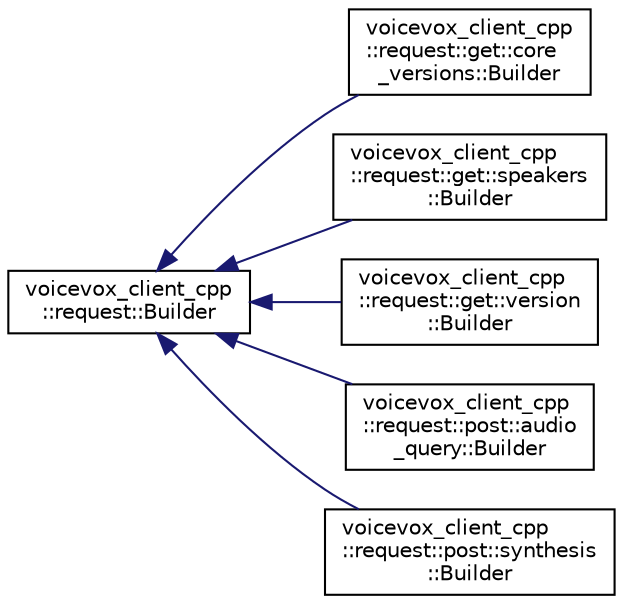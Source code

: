 digraph "Graphical Class Hierarchy"
{
 // LATEX_PDF_SIZE
  edge [fontname="Helvetica",fontsize="10",labelfontname="Helvetica",labelfontsize="10"];
  node [fontname="Helvetica",fontsize="10",shape=record];
  rankdir="LR";
  Node0 [label="voicevox_client_cpp\l::request::Builder",height=0.2,width=0.4,color="black", fillcolor="white", style="filled",URL="$classvoicevox__client__cpp_1_1request_1_1Builder.html",tooltip=" "];
  Node0 -> Node1 [dir="back",color="midnightblue",fontsize="10",style="solid",fontname="Helvetica"];
  Node1 [label="voicevox_client_cpp\l::request::get::core\l_versions::Builder",height=0.2,width=0.4,color="black", fillcolor="white", style="filled",URL="$classvoicevox__client__cpp_1_1request_1_1get_1_1core__versions_1_1Builder.html",tooltip=" "];
  Node0 -> Node2 [dir="back",color="midnightblue",fontsize="10",style="solid",fontname="Helvetica"];
  Node2 [label="voicevox_client_cpp\l::request::get::speakers\l::Builder",height=0.2,width=0.4,color="black", fillcolor="white", style="filled",URL="$classvoicevox__client__cpp_1_1request_1_1get_1_1speakers_1_1Builder.html",tooltip="A builder for creating requests to obtain speakers."];
  Node0 -> Node3 [dir="back",color="midnightblue",fontsize="10",style="solid",fontname="Helvetica"];
  Node3 [label="voicevox_client_cpp\l::request::get::version\l::Builder",height=0.2,width=0.4,color="black", fillcolor="white", style="filled",URL="$classvoicevox__client__cpp_1_1request_1_1get_1_1version_1_1Builder.html",tooltip=" "];
  Node0 -> Node4 [dir="back",color="midnightblue",fontsize="10",style="solid",fontname="Helvetica"];
  Node4 [label="voicevox_client_cpp\l::request::post::audio\l_query::Builder",height=0.2,width=0.4,color="black", fillcolor="white", style="filled",URL="$classvoicevox__client__cpp_1_1request_1_1post_1_1audio__query_1_1Builder.html",tooltip=" "];
  Node0 -> Node5 [dir="back",color="midnightblue",fontsize="10",style="solid",fontname="Helvetica"];
  Node5 [label="voicevox_client_cpp\l::request::post::synthesis\l::Builder",height=0.2,width=0.4,color="black", fillcolor="white", style="filled",URL="$classvoicevox__client__cpp_1_1request_1_1post_1_1synthesis_1_1Builder.html",tooltip=" "];
}
